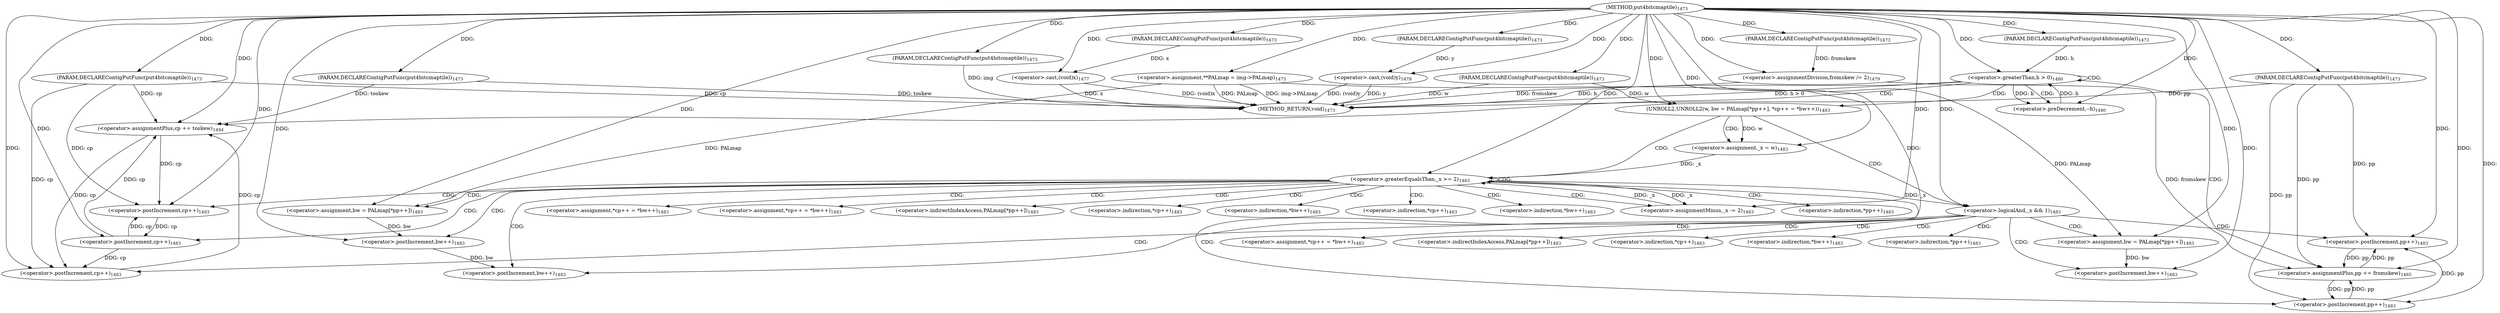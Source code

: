 digraph "put4bitcmaptile" {  
"49395" [label = <(METHOD,put4bitcmaptile)<SUB>1473</SUB>> ]
"49493" [label = <(METHOD_RETURN,void)<SUB>1473</SUB>> ]
"49396" [label = <(PARAM,DECLAREContigPutFunc(put4bitcmaptile))<SUB>1473</SUB>> ]
"49397" [label = <(PARAM,DECLAREContigPutFunc(put4bitcmaptile))<SUB>1473</SUB>> ]
"49398" [label = <(PARAM,DECLAREContigPutFunc(put4bitcmaptile))<SUB>1473</SUB>> ]
"49399" [label = <(PARAM,DECLAREContigPutFunc(put4bitcmaptile))<SUB>1473</SUB>> ]
"49400" [label = <(PARAM,DECLAREContigPutFunc(put4bitcmaptile))<SUB>1473</SUB>> ]
"49401" [label = <(PARAM,DECLAREContigPutFunc(put4bitcmaptile))<SUB>1473</SUB>> ]
"49402" [label = <(PARAM,DECLAREContigPutFunc(put4bitcmaptile))<SUB>1473</SUB>> ]
"49403" [label = <(PARAM,DECLAREContigPutFunc(put4bitcmaptile))<SUB>1473</SUB>> ]
"49404" [label = <(PARAM,DECLAREContigPutFunc(put4bitcmaptile))<SUB>1473</SUB>> ]
"49407" [label = <(&lt;operator&gt;.assignment,**PALmap = img-&gt;PALmap)<SUB>1475</SUB>> ]
"49412" [label = <(&lt;operator&gt;.cast,(void)x)<SUB>1477</SUB>> ]
"49415" [label = <(&lt;operator&gt;.cast,(void)y)<SUB>1478</SUB>> ]
"49418" [label = <(&lt;operator&gt;.assignmentDivision,fromskew /= 2)<SUB>1479</SUB>> ]
"49423" [label = <(&lt;operator&gt;.greaterThan,h &gt; 0)<SUB>1480</SUB>> ]
"49426" [label = <(&lt;operator&gt;.preDecrement,--h)<SUB>1480</SUB>> ]
"49430" [label = <(UNROLL2,UNROLL2(w, bw = PALmap[*pp++], *cp++ = *bw++))<SUB>1483</SUB>> ]
"49487" [label = <(&lt;operator&gt;.assignmentPlus,cp += toskew)<SUB>1484</SUB>> ]
"49490" [label = <(&lt;operator&gt;.assignmentPlus,pp += fromskew)<SUB>1485</SUB>> ]
"49440" [label = <(&lt;operator&gt;.greaterEqualsThan,_x &gt;= 2)<SUB>1483</SUB>> ]
"49443" [label = <(&lt;operator&gt;.assignmentMinus,_x -= 2)<SUB>1483</SUB>> ]
"49469" [label = <(&lt;operator&gt;.logicalAnd,_x &amp;&amp; 1)<SUB>1483</SUB>> ]
"49437" [label = <(&lt;operator&gt;.assignment,_x = w)<SUB>1483</SUB>> ]
"49447" [label = <(&lt;operator&gt;.assignment,bw = PALmap[*pp++])<SUB>1483</SUB>> ]
"49454" [label = <(&lt;operator&gt;.assignment,*cp++ = *bw++)<SUB>1483</SUB>> ]
"49461" [label = <(&lt;operator&gt;.assignment,*cp++ = *bw++)<SUB>1483</SUB>> ]
"49473" [label = <(&lt;operator&gt;.assignment,bw = PALmap[*pp++])<SUB>1483</SUB>> ]
"49480" [label = <(&lt;operator&gt;.assignment,*cp++ = *bw++)<SUB>1483</SUB>> ]
"49456" [label = <(&lt;operator&gt;.postIncrement,cp++)<SUB>1483</SUB>> ]
"49459" [label = <(&lt;operator&gt;.postIncrement,bw++)<SUB>1483</SUB>> ]
"49463" [label = <(&lt;operator&gt;.postIncrement,cp++)<SUB>1483</SUB>> ]
"49466" [label = <(&lt;operator&gt;.postIncrement,bw++)<SUB>1483</SUB>> ]
"49482" [label = <(&lt;operator&gt;.postIncrement,cp++)<SUB>1483</SUB>> ]
"49485" [label = <(&lt;operator&gt;.postIncrement,bw++)<SUB>1483</SUB>> ]
"49452" [label = <(&lt;operator&gt;.postIncrement,pp++)<SUB>1483</SUB>> ]
"49478" [label = <(&lt;operator&gt;.postIncrement,pp++)<SUB>1483</SUB>> ]
"49449" [label = <(&lt;operator&gt;.indirectIndexAccess,PALmap[*pp++])<SUB>1483</SUB>> ]
"49455" [label = <(&lt;operator&gt;.indirection,*cp++)<SUB>1483</SUB>> ]
"49458" [label = <(&lt;operator&gt;.indirection,*bw++)<SUB>1483</SUB>> ]
"49462" [label = <(&lt;operator&gt;.indirection,*cp++)<SUB>1483</SUB>> ]
"49465" [label = <(&lt;operator&gt;.indirection,*bw++)<SUB>1483</SUB>> ]
"49475" [label = <(&lt;operator&gt;.indirectIndexAccess,PALmap[*pp++])<SUB>1483</SUB>> ]
"49481" [label = <(&lt;operator&gt;.indirection,*cp++)<SUB>1483</SUB>> ]
"49484" [label = <(&lt;operator&gt;.indirection,*bw++)<SUB>1483</SUB>> ]
"49451" [label = <(&lt;operator&gt;.indirection,*pp++)<SUB>1483</SUB>> ]
"49477" [label = <(&lt;operator&gt;.indirection,*pp++)<SUB>1483</SUB>> ]
  "49396" -> "49493"  [ label = "DDG: img"] 
  "49397" -> "49493"  [ label = "DDG: cp"] 
  "49400" -> "49493"  [ label = "DDG: w"] 
  "49403" -> "49493"  [ label = "DDG: toskew"] 
  "49404" -> "49493"  [ label = "DDG: pp"] 
  "49407" -> "49493"  [ label = "DDG: PALmap"] 
  "49407" -> "49493"  [ label = "DDG: img-&gt;PALmap"] 
  "49412" -> "49493"  [ label = "DDG: x"] 
  "49412" -> "49493"  [ label = "DDG: (void)x"] 
  "49415" -> "49493"  [ label = "DDG: y"] 
  "49415" -> "49493"  [ label = "DDG: (void)y"] 
  "49418" -> "49493"  [ label = "DDG: fromskew"] 
  "49423" -> "49493"  [ label = "DDG: h"] 
  "49423" -> "49493"  [ label = "DDG: h &gt; 0"] 
  "49395" -> "49396"  [ label = "DDG: "] 
  "49395" -> "49397"  [ label = "DDG: "] 
  "49395" -> "49398"  [ label = "DDG: "] 
  "49395" -> "49399"  [ label = "DDG: "] 
  "49395" -> "49400"  [ label = "DDG: "] 
  "49395" -> "49401"  [ label = "DDG: "] 
  "49395" -> "49402"  [ label = "DDG: "] 
  "49395" -> "49403"  [ label = "DDG: "] 
  "49395" -> "49404"  [ label = "DDG: "] 
  "49398" -> "49412"  [ label = "DDG: x"] 
  "49395" -> "49412"  [ label = "DDG: "] 
  "49399" -> "49415"  [ label = "DDG: y"] 
  "49395" -> "49415"  [ label = "DDG: "] 
  "49395" -> "49418"  [ label = "DDG: "] 
  "49395" -> "49407"  [ label = "DDG: "] 
  "49402" -> "49418"  [ label = "DDG: fromskew"] 
  "49426" -> "49423"  [ label = "DDG: h"] 
  "49401" -> "49423"  [ label = "DDG: h"] 
  "49395" -> "49423"  [ label = "DDG: "] 
  "49423" -> "49426"  [ label = "DDG: h"] 
  "49395" -> "49426"  [ label = "DDG: "] 
  "49403" -> "49487"  [ label = "DDG: toskew"] 
  "49395" -> "49487"  [ label = "DDG: "] 
  "49418" -> "49490"  [ label = "DDG: fromskew"] 
  "49395" -> "49490"  [ label = "DDG: "] 
  "49400" -> "49430"  [ label = "DDG: w"] 
  "49395" -> "49430"  [ label = "DDG: "] 
  "49482" -> "49487"  [ label = "DDG: cp"] 
  "49463" -> "49487"  [ label = "DDG: cp"] 
  "49397" -> "49487"  [ label = "DDG: cp"] 
  "49478" -> "49490"  [ label = "DDG: pp"] 
  "49452" -> "49490"  [ label = "DDG: pp"] 
  "49404" -> "49490"  [ label = "DDG: pp"] 
  "49395" -> "49443"  [ label = "DDG: "] 
  "49430" -> "49437"  [ label = "DDG: w"] 
  "49395" -> "49437"  [ label = "DDG: "] 
  "49437" -> "49440"  [ label = "DDG: _x"] 
  "49443" -> "49440"  [ label = "DDG: _x"] 
  "49395" -> "49440"  [ label = "DDG: "] 
  "49440" -> "49443"  [ label = "DDG: _x"] 
  "49407" -> "49447"  [ label = "DDG: PALmap"] 
  "49440" -> "49469"  [ label = "DDG: _x"] 
  "49395" -> "49469"  [ label = "DDG: "] 
  "49407" -> "49473"  [ label = "DDG: PALmap"] 
  "49395" -> "49447"  [ label = "DDG: "] 
  "49395" -> "49473"  [ label = "DDG: "] 
  "49487" -> "49456"  [ label = "DDG: cp"] 
  "49463" -> "49456"  [ label = "DDG: cp"] 
  "49397" -> "49456"  [ label = "DDG: cp"] 
  "49395" -> "49456"  [ label = "DDG: "] 
  "49447" -> "49459"  [ label = "DDG: bw"] 
  "49395" -> "49459"  [ label = "DDG: "] 
  "49456" -> "49463"  [ label = "DDG: cp"] 
  "49395" -> "49463"  [ label = "DDG: "] 
  "49459" -> "49466"  [ label = "DDG: bw"] 
  "49395" -> "49466"  [ label = "DDG: "] 
  "49487" -> "49482"  [ label = "DDG: cp"] 
  "49463" -> "49482"  [ label = "DDG: cp"] 
  "49397" -> "49482"  [ label = "DDG: cp"] 
  "49395" -> "49482"  [ label = "DDG: "] 
  "49473" -> "49485"  [ label = "DDG: bw"] 
  "49395" -> "49485"  [ label = "DDG: "] 
  "49490" -> "49452"  [ label = "DDG: pp"] 
  "49404" -> "49452"  [ label = "DDG: pp"] 
  "49395" -> "49452"  [ label = "DDG: "] 
  "49490" -> "49478"  [ label = "DDG: pp"] 
  "49452" -> "49478"  [ label = "DDG: pp"] 
  "49404" -> "49478"  [ label = "DDG: pp"] 
  "49395" -> "49478"  [ label = "DDG: "] 
  "49423" -> "49487"  [ label = "CDG: "] 
  "49423" -> "49490"  [ label = "CDG: "] 
  "49423" -> "49430"  [ label = "CDG: "] 
  "49423" -> "49426"  [ label = "CDG: "] 
  "49423" -> "49423"  [ label = "CDG: "] 
  "49430" -> "49440"  [ label = "CDG: "] 
  "49430" -> "49437"  [ label = "CDG: "] 
  "49430" -> "49469"  [ label = "CDG: "] 
  "49440" -> "49462"  [ label = "CDG: "] 
  "49440" -> "49447"  [ label = "CDG: "] 
  "49440" -> "49440"  [ label = "CDG: "] 
  "49440" -> "49455"  [ label = "CDG: "] 
  "49440" -> "49449"  [ label = "CDG: "] 
  "49440" -> "49459"  [ label = "CDG: "] 
  "49440" -> "49465"  [ label = "CDG: "] 
  "49440" -> "49466"  [ label = "CDG: "] 
  "49440" -> "49443"  [ label = "CDG: "] 
  "49440" -> "49451"  [ label = "CDG: "] 
  "49440" -> "49452"  [ label = "CDG: "] 
  "49440" -> "49456"  [ label = "CDG: "] 
  "49440" -> "49463"  [ label = "CDG: "] 
  "49440" -> "49454"  [ label = "CDG: "] 
  "49440" -> "49458"  [ label = "CDG: "] 
  "49440" -> "49461"  [ label = "CDG: "] 
  "49469" -> "49475"  [ label = "CDG: "] 
  "49469" -> "49484"  [ label = "CDG: "] 
  "49469" -> "49482"  [ label = "CDG: "] 
  "49469" -> "49485"  [ label = "CDG: "] 
  "49469" -> "49477"  [ label = "CDG: "] 
  "49469" -> "49481"  [ label = "CDG: "] 
  "49469" -> "49473"  [ label = "CDG: "] 
  "49469" -> "49480"  [ label = "CDG: "] 
  "49469" -> "49478"  [ label = "CDG: "] 
}
